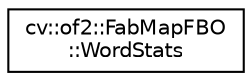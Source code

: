 digraph "Graphical Class Hierarchy"
{
 // LATEX_PDF_SIZE
  edge [fontname="Helvetica",fontsize="10",labelfontname="Helvetica",labelfontsize="10"];
  node [fontname="Helvetica",fontsize="10",shape=record];
  rankdir="LR";
  Node0 [label="cv::of2::FabMapFBO\l::WordStats",height=0.2,width=0.4,color="black", fillcolor="white", style="filled",URL="$structcv_1_1of2_1_1_fab_map_f_b_o_1_1_word_stats.html",tooltip=" "];
}
